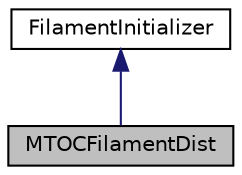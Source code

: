digraph "MTOCFilamentDist"
{
 // INTERACTIVE_SVG=YES
  edge [fontname="Helvetica",fontsize="10",labelfontname="Helvetica",labelfontsize="10"];
  node [fontname="Helvetica",fontsize="10",shape=record];
  Node0 [label="MTOCFilamentDist",height=0.2,width=0.4,color="black", fillcolor="grey75", style="filled", fontcolor="black"];
  Node1 -> Node0 [dir="back",color="midnightblue",fontsize="10",style="solid",fontname="Helvetica"];
  Node1 [label="FilamentInitializer",height=0.2,width=0.4,color="black", fillcolor="white", style="filled",URL="$classFilamentInitializer.html",tooltip="An interface to initialize an initial configuration of Filaments in the SubSystem. "];
}
